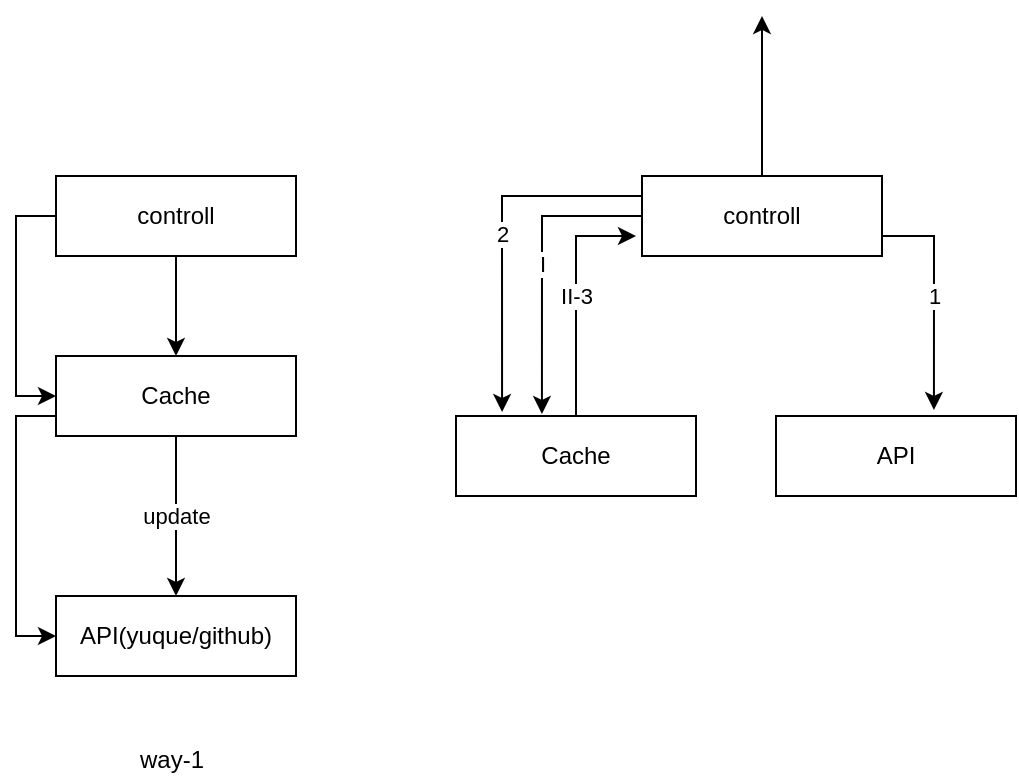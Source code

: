 <mxfile version="10.6.5" type="github"><diagram id="00XumtZ1lDt-HRsxVzBe" name="Page-1"><mxGraphModel dx="921" dy="558" grid="1" gridSize="10" guides="1" tooltips="1" connect="1" arrows="1" fold="1" page="1" pageScale="1" pageWidth="827" pageHeight="1169" math="0" shadow="0"><root><mxCell id="0"/><mxCell id="1" parent="0"/><mxCell id="pe-IfbxXHojqtMMG4QGW-5" style="edgeStyle=orthogonalEdgeStyle;rounded=0;orthogonalLoop=1;jettySize=auto;html=1;exitX=0.5;exitY=1;exitDx=0;exitDy=0;entryX=0.5;entryY=0;entryDx=0;entryDy=0;" edge="1" parent="1" source="pe-IfbxXHojqtMMG4QGW-2" target="pe-IfbxXHojqtMMG4QGW-3"><mxGeometry relative="1" as="geometry"/></mxCell><mxCell id="pe-IfbxXHojqtMMG4QGW-9" style="edgeStyle=orthogonalEdgeStyle;rounded=0;orthogonalLoop=1;jettySize=auto;html=1;exitX=0;exitY=0.5;exitDx=0;exitDy=0;entryX=0;entryY=0.5;entryDx=0;entryDy=0;" edge="1" parent="1" source="pe-IfbxXHojqtMMG4QGW-2" target="pe-IfbxXHojqtMMG4QGW-3"><mxGeometry relative="1" as="geometry"/></mxCell><mxCell id="pe-IfbxXHojqtMMG4QGW-2" value="controll" style="rounded=0;whiteSpace=wrap;html=1;" vertex="1" parent="1"><mxGeometry x="120" y="120" width="120" height="40" as="geometry"/></mxCell><mxCell id="pe-IfbxXHojqtMMG4QGW-7" style="edgeStyle=orthogonalEdgeStyle;rounded=0;orthogonalLoop=1;jettySize=auto;html=1;exitX=0;exitY=0.75;exitDx=0;exitDy=0;entryX=0;entryY=0.5;entryDx=0;entryDy=0;" edge="1" parent="1" source="pe-IfbxXHojqtMMG4QGW-3" target="pe-IfbxXHojqtMMG4QGW-4"><mxGeometry relative="1" as="geometry"/></mxCell><mxCell id="pe-IfbxXHojqtMMG4QGW-10" value="update" style="edgeStyle=orthogonalEdgeStyle;rounded=0;orthogonalLoop=1;jettySize=auto;html=1;exitX=0.5;exitY=1;exitDx=0;exitDy=0;entryX=0.5;entryY=0;entryDx=0;entryDy=0;" edge="1" parent="1" source="pe-IfbxXHojqtMMG4QGW-3" target="pe-IfbxXHojqtMMG4QGW-4"><mxGeometry relative="1" as="geometry"/></mxCell><mxCell id="pe-IfbxXHojqtMMG4QGW-3" value="Cache" style="rounded=0;whiteSpace=wrap;html=1;" vertex="1" parent="1"><mxGeometry x="120" y="210" width="120" height="40" as="geometry"/></mxCell><mxCell id="pe-IfbxXHojqtMMG4QGW-4" value="API(yuque/github)" style="rounded=0;whiteSpace=wrap;html=1;" vertex="1" parent="1"><mxGeometry x="120" y="330" width="120" height="40" as="geometry"/></mxCell><mxCell id="pe-IfbxXHojqtMMG4QGW-14" value="way-1" style="text;html=1;resizable=0;points=[];autosize=1;align=left;verticalAlign=top;spacingTop=-4;" vertex="1" parent="1"><mxGeometry x="160" y="402" width="50" height="20" as="geometry"/></mxCell><mxCell id="pe-IfbxXHojqtMMG4QGW-18" value="I" style="edgeStyle=orthogonalEdgeStyle;rounded=0;orthogonalLoop=1;jettySize=auto;html=1;exitX=0;exitY=0.5;exitDx=0;exitDy=0;entryX=0.358;entryY=-0.025;entryDx=0;entryDy=0;entryPerimeter=0;" edge="1" parent="1" source="pe-IfbxXHojqtMMG4QGW-15" target="pe-IfbxXHojqtMMG4QGW-16"><mxGeometry relative="1" as="geometry"/></mxCell><mxCell id="pe-IfbxXHojqtMMG4QGW-20" value="1" style="edgeStyle=orthogonalEdgeStyle;rounded=0;orthogonalLoop=1;jettySize=auto;html=1;exitX=1;exitY=0.75;exitDx=0;exitDy=0;entryX=0.658;entryY=-0.075;entryDx=0;entryDy=0;entryPerimeter=0;" edge="1" parent="1" source="pe-IfbxXHojqtMMG4QGW-15" target="pe-IfbxXHojqtMMG4QGW-17"><mxGeometry relative="1" as="geometry"/></mxCell><mxCell id="pe-IfbxXHojqtMMG4QGW-21" value="2" style="edgeStyle=orthogonalEdgeStyle;rounded=0;orthogonalLoop=1;jettySize=auto;html=1;exitX=0;exitY=0.25;exitDx=0;exitDy=0;entryX=0.192;entryY=-0.05;entryDx=0;entryDy=0;entryPerimeter=0;" edge="1" parent="1" source="pe-IfbxXHojqtMMG4QGW-15" target="pe-IfbxXHojqtMMG4QGW-16"><mxGeometry relative="1" as="geometry"/></mxCell><mxCell id="pe-IfbxXHojqtMMG4QGW-22" style="edgeStyle=orthogonalEdgeStyle;rounded=0;orthogonalLoop=1;jettySize=auto;html=1;exitX=0.5;exitY=0;exitDx=0;exitDy=0;" edge="1" parent="1" source="pe-IfbxXHojqtMMG4QGW-15"><mxGeometry relative="1" as="geometry"><mxPoint x="473" y="40" as="targetPoint"/></mxGeometry></mxCell><mxCell id="pe-IfbxXHojqtMMG4QGW-15" value="controll" style="rounded=0;whiteSpace=wrap;html=1;" vertex="1" parent="1"><mxGeometry x="413" y="120" width="120" height="40" as="geometry"/></mxCell><mxCell id="pe-IfbxXHojqtMMG4QGW-19" value="II-3" style="edgeStyle=orthogonalEdgeStyle;rounded=0;orthogonalLoop=1;jettySize=auto;html=1;exitX=0.5;exitY=0;exitDx=0;exitDy=0;" edge="1" parent="1" source="pe-IfbxXHojqtMMG4QGW-16"><mxGeometry relative="1" as="geometry"><mxPoint x="410" y="150" as="targetPoint"/><Array as="points"><mxPoint x="380" y="150"/></Array></mxGeometry></mxCell><mxCell id="pe-IfbxXHojqtMMG4QGW-16" value="Cache" style="rounded=0;whiteSpace=wrap;html=1;" vertex="1" parent="1"><mxGeometry x="320" y="240" width="120" height="40" as="geometry"/></mxCell><mxCell id="pe-IfbxXHojqtMMG4QGW-17" value="API" style="rounded=0;whiteSpace=wrap;html=1;" vertex="1" parent="1"><mxGeometry x="480" y="240" width="120" height="40" as="geometry"/></mxCell></root></mxGraphModel></diagram></mxfile>